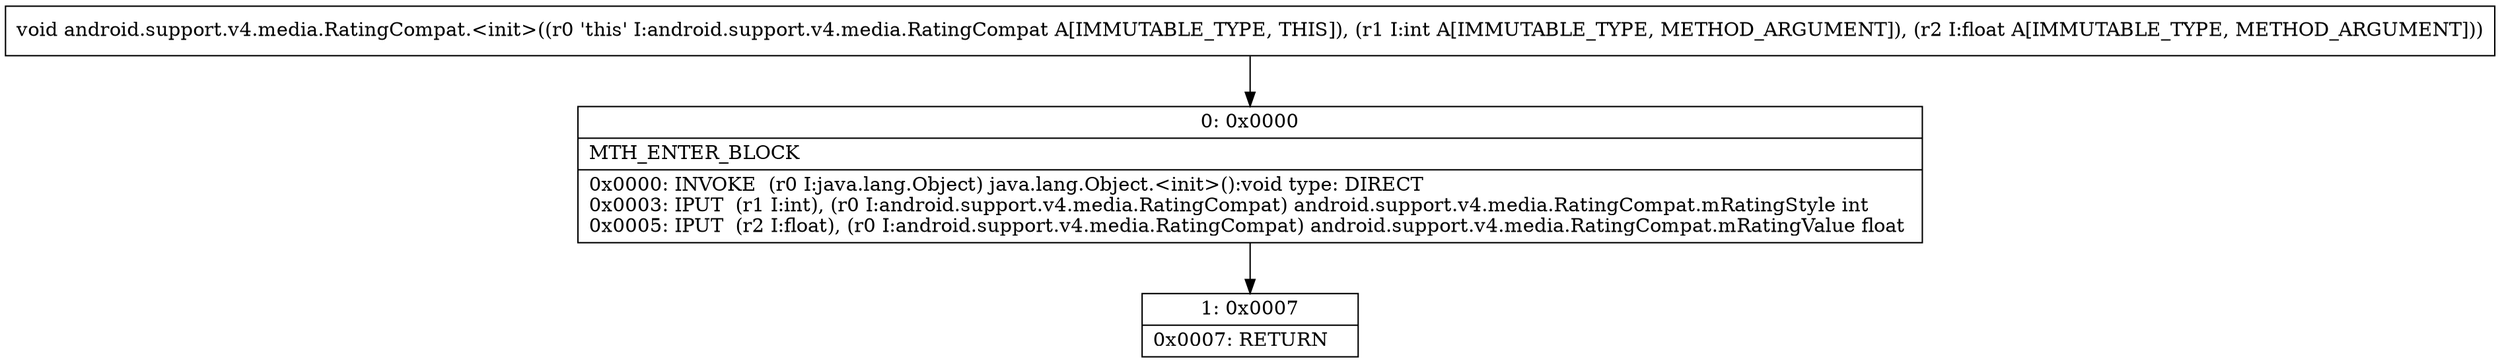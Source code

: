 digraph "CFG forandroid.support.v4.media.RatingCompat.\<init\>(IF)V" {
Node_0 [shape=record,label="{0\:\ 0x0000|MTH_ENTER_BLOCK\l|0x0000: INVOKE  (r0 I:java.lang.Object) java.lang.Object.\<init\>():void type: DIRECT \l0x0003: IPUT  (r1 I:int), (r0 I:android.support.v4.media.RatingCompat) android.support.v4.media.RatingCompat.mRatingStyle int \l0x0005: IPUT  (r2 I:float), (r0 I:android.support.v4.media.RatingCompat) android.support.v4.media.RatingCompat.mRatingValue float \l}"];
Node_1 [shape=record,label="{1\:\ 0x0007|0x0007: RETURN   \l}"];
MethodNode[shape=record,label="{void android.support.v4.media.RatingCompat.\<init\>((r0 'this' I:android.support.v4.media.RatingCompat A[IMMUTABLE_TYPE, THIS]), (r1 I:int A[IMMUTABLE_TYPE, METHOD_ARGUMENT]), (r2 I:float A[IMMUTABLE_TYPE, METHOD_ARGUMENT])) }"];
MethodNode -> Node_0;
Node_0 -> Node_1;
}

